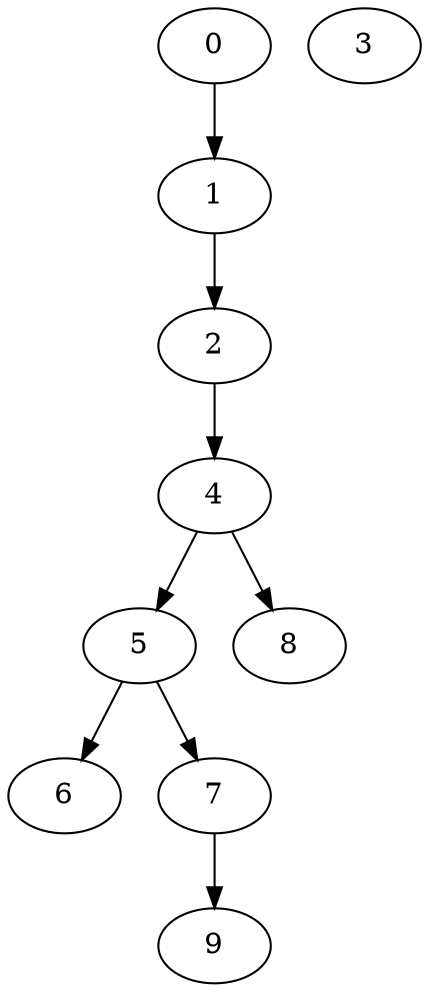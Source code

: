 digraph {
	0;
	1;
	2;
	3;
	4;
	5;
	6;
	7;
	8;
	9;

	0 -> 1 ;
	1 -> 2 ;
	2 -> 4 ;
	4 -> 8 ;
	4 -> 5 ;
	5 -> 7 ;
	5 -> 6 ;
	7 -> 9 ;
}
